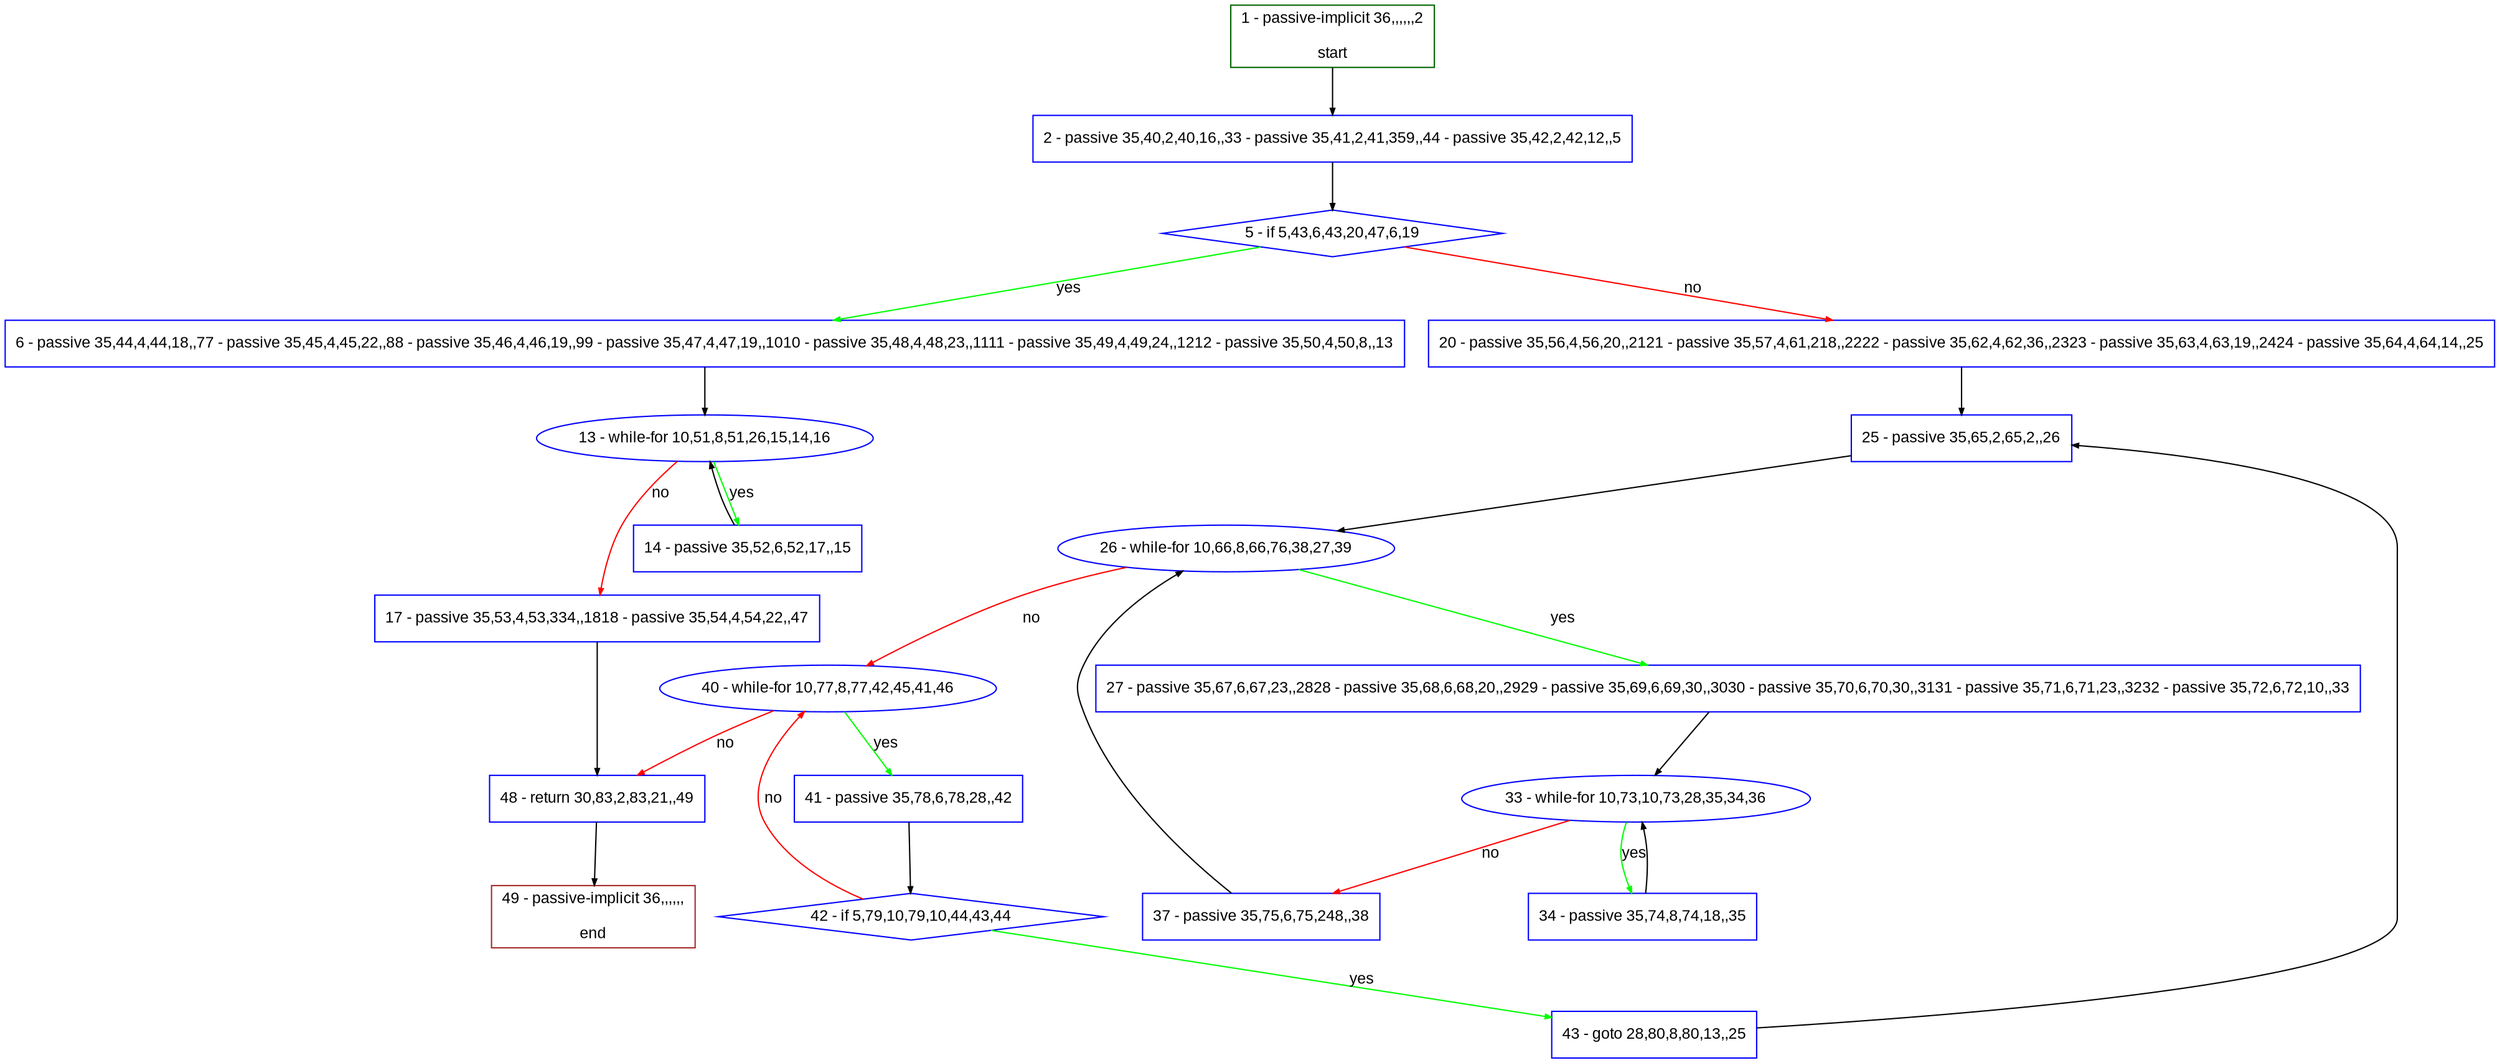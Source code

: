 digraph "" {
  graph [pack="true", label="", fontsize="12", packmode="clust", fontname="Arial", fillcolor="#FFFFCC", bgcolor="white", style="rounded,filled", compound="true"];
  node [node_initialized="no", label="", color="grey", fontsize="12", fillcolor="white", fontname="Arial", style="filled", shape="rectangle", compound="true", fixedsize="false"];
  edge [fontcolor="black", arrowhead="normal", arrowtail="none", arrowsize="0.5", ltail="", label="", color="black", fontsize="12", lhead="", fontname="Arial", dir="forward", compound="true"];
  __N1 [label="2 - passive 35,40,2,40,16,,33 - passive 35,41,2,41,359,,44 - passive 35,42,2,42,12,,5", color="#0000ff", fillcolor="#ffffff", style="filled", shape="box"];
  __N2 [label="1 - passive-implicit 36,,,,,,2\n\nstart", color="#006400", fillcolor="#ffffff", style="filled", shape="box"];
  __N3 [label="5 - if 5,43,6,43,20,47,6,19", color="#0000ff", fillcolor="#ffffff", style="filled", shape="diamond"];
  __N4 [label="6 - passive 35,44,4,44,18,,77 - passive 35,45,4,45,22,,88 - passive 35,46,4,46,19,,99 - passive 35,47,4,47,19,,1010 - passive 35,48,4,48,23,,1111 - passive 35,49,4,49,24,,1212 - passive 35,50,4,50,8,,13", color="#0000ff", fillcolor="#ffffff", style="filled", shape="box"];
  __N5 [label="20 - passive 35,56,4,56,20,,2121 - passive 35,57,4,61,218,,2222 - passive 35,62,4,62,36,,2323 - passive 35,63,4,63,19,,2424 - passive 35,64,4,64,14,,25", color="#0000ff", fillcolor="#ffffff", style="filled", shape="box"];
  __N6 [label="13 - while-for 10,51,8,51,26,15,14,16", color="#0000ff", fillcolor="#ffffff", style="filled", shape="oval"];
  __N7 [label="14 - passive 35,52,6,52,17,,15", color="#0000ff", fillcolor="#ffffff", style="filled", shape="box"];
  __N8 [label="17 - passive 35,53,4,53,334,,1818 - passive 35,54,4,54,22,,47", color="#0000ff", fillcolor="#ffffff", style="filled", shape="box"];
  __N9 [label="48 - return 30,83,2,83,21,,49", color="#0000ff", fillcolor="#ffffff", style="filled", shape="box"];
  __N10 [label="25 - passive 35,65,2,65,2,,26", color="#0000ff", fillcolor="#ffffff", style="filled", shape="box"];
  __N11 [label="26 - while-for 10,66,8,66,76,38,27,39", color="#0000ff", fillcolor="#ffffff", style="filled", shape="oval"];
  __N12 [label="27 - passive 35,67,6,67,23,,2828 - passive 35,68,6,68,20,,2929 - passive 35,69,6,69,30,,3030 - passive 35,70,6,70,30,,3131 - passive 35,71,6,71,23,,3232 - passive 35,72,6,72,10,,33", color="#0000ff", fillcolor="#ffffff", style="filled", shape="box"];
  __N13 [label="40 - while-for 10,77,8,77,42,45,41,46", color="#0000ff", fillcolor="#ffffff", style="filled", shape="oval"];
  __N14 [label="33 - while-for 10,73,10,73,28,35,34,36", color="#0000ff", fillcolor="#ffffff", style="filled", shape="oval"];
  __N15 [label="34 - passive 35,74,8,74,18,,35", color="#0000ff", fillcolor="#ffffff", style="filled", shape="box"];
  __N16 [label="37 - passive 35,75,6,75,248,,38", color="#0000ff", fillcolor="#ffffff", style="filled", shape="box"];
  __N17 [label="41 - passive 35,78,6,78,28,,42", color="#0000ff", fillcolor="#ffffff", style="filled", shape="box"];
  __N18 [label="42 - if 5,79,10,79,10,44,43,44", color="#0000ff", fillcolor="#ffffff", style="filled", shape="diamond"];
  __N19 [label="43 - goto 28,80,8,80,13,,25", color="#0000ff", fillcolor="#ffffff", style="filled", shape="box"];
  __N20 [label="49 - passive-implicit 36,,,,,,\n\nend", color="#a52a2a", fillcolor="#ffffff", style="filled", shape="box"];
  __N2 -> __N1 [arrowhead="normal", arrowtail="none", color="#000000", label="", dir="forward"];
  __N1 -> __N3 [arrowhead="normal", arrowtail="none", color="#000000", label="", dir="forward"];
  __N3 -> __N4 [arrowhead="normal", arrowtail="none", color="#00ff00", label="yes", dir="forward"];
  __N3 -> __N5 [arrowhead="normal", arrowtail="none", color="#ff0000", label="no", dir="forward"];
  __N4 -> __N6 [arrowhead="normal", arrowtail="none", color="#000000", label="", dir="forward"];
  __N6 -> __N7 [arrowhead="normal", arrowtail="none", color="#00ff00", label="yes", dir="forward"];
  __N7 -> __N6 [arrowhead="normal", arrowtail="none", color="#000000", label="", dir="forward"];
  __N6 -> __N8 [arrowhead="normal", arrowtail="none", color="#ff0000", label="no", dir="forward"];
  __N8 -> __N9 [arrowhead="normal", arrowtail="none", color="#000000", label="", dir="forward"];
  __N5 -> __N10 [arrowhead="normal", arrowtail="none", color="#000000", label="", dir="forward"];
  __N10 -> __N11 [arrowhead="normal", arrowtail="none", color="#000000", label="", dir="forward"];
  __N11 -> __N12 [arrowhead="normal", arrowtail="none", color="#00ff00", label="yes", dir="forward"];
  __N11 -> __N13 [arrowhead="normal", arrowtail="none", color="#ff0000", label="no", dir="forward"];
  __N12 -> __N14 [arrowhead="normal", arrowtail="none", color="#000000", label="", dir="forward"];
  __N14 -> __N15 [arrowhead="normal", arrowtail="none", color="#00ff00", label="yes", dir="forward"];
  __N15 -> __N14 [arrowhead="normal", arrowtail="none", color="#000000", label="", dir="forward"];
  __N14 -> __N16 [arrowhead="normal", arrowtail="none", color="#ff0000", label="no", dir="forward"];
  __N16 -> __N11 [arrowhead="normal", arrowtail="none", color="#000000", label="", dir="forward"];
  __N13 -> __N17 [arrowhead="normal", arrowtail="none", color="#00ff00", label="yes", dir="forward"];
  __N13 -> __N9 [arrowhead="normal", arrowtail="none", color="#ff0000", label="no", dir="forward"];
  __N17 -> __N18 [arrowhead="normal", arrowtail="none", color="#000000", label="", dir="forward"];
  __N18 -> __N13 [arrowhead="normal", arrowtail="none", color="#ff0000", label="no", dir="forward"];
  __N18 -> __N19 [arrowhead="normal", arrowtail="none", color="#00ff00", label="yes", dir="forward"];
  __N19 -> __N10 [arrowhead="normal", arrowtail="none", color="#000000", label="", dir="forward"];
  __N9 -> __N20 [arrowhead="normal", arrowtail="none", color="#000000", label="", dir="forward"];
}
